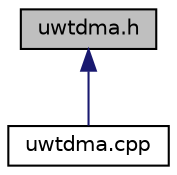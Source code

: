 digraph "uwtdma.h"
{
 // LATEX_PDF_SIZE
  edge [fontname="Helvetica",fontsize="10",labelfontname="Helvetica",labelfontsize="10"];
  node [fontname="Helvetica",fontsize="10",shape=record];
  Node1 [label="uwtdma.h",height=0.2,width=0.4,color="black", fillcolor="grey75", style="filled", fontcolor="black",tooltip="Provides the definition of the class UWTDMA."];
  Node1 -> Node2 [dir="back",color="midnightblue",fontsize="10",style="solid",fontname="Helvetica"];
  Node2 [label="uwtdma.cpp",height=0.2,width=0.4,color="black", fillcolor="white", style="filled",URL="$uwtdma_8cpp.html",tooltip="Provides the implementation of the class UWTDMA."];
}
